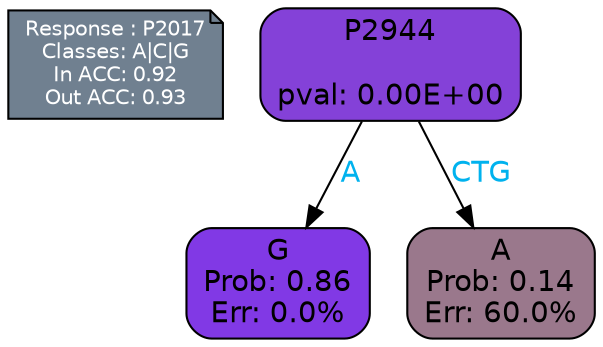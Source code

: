 digraph Tree {
node [shape=box, style="filled, rounded", color="black", fontname=helvetica] ;
graph [ranksep=equally, splines=polylines, bgcolor=transparent, dpi=600] ;
edge [fontname=helvetica] ;
LEGEND [label="Response : P2017
Classes: A|C|G
In ACC: 0.92
Out ACC: 0.93
",shape=note,align=left,style=filled,fillcolor="slategray",fontcolor="white",fontsize=10];1 [label="P2944

pval: 0.00E+00", fillcolor="#8441d8"] ;
2 [label="G
Prob: 0.86
Err: 0.0%", fillcolor="#8139e5"] ;
3 [label="A
Prob: 0.14
Err: 60.0%", fillcolor="#9a788c"] ;
1 -> 2 [label="A",fontcolor=deepskyblue2] ;
1 -> 3 [label="CTG",fontcolor=deepskyblue2] ;
{rank = same; 2;3;}{rank = same; LEGEND;1;}}